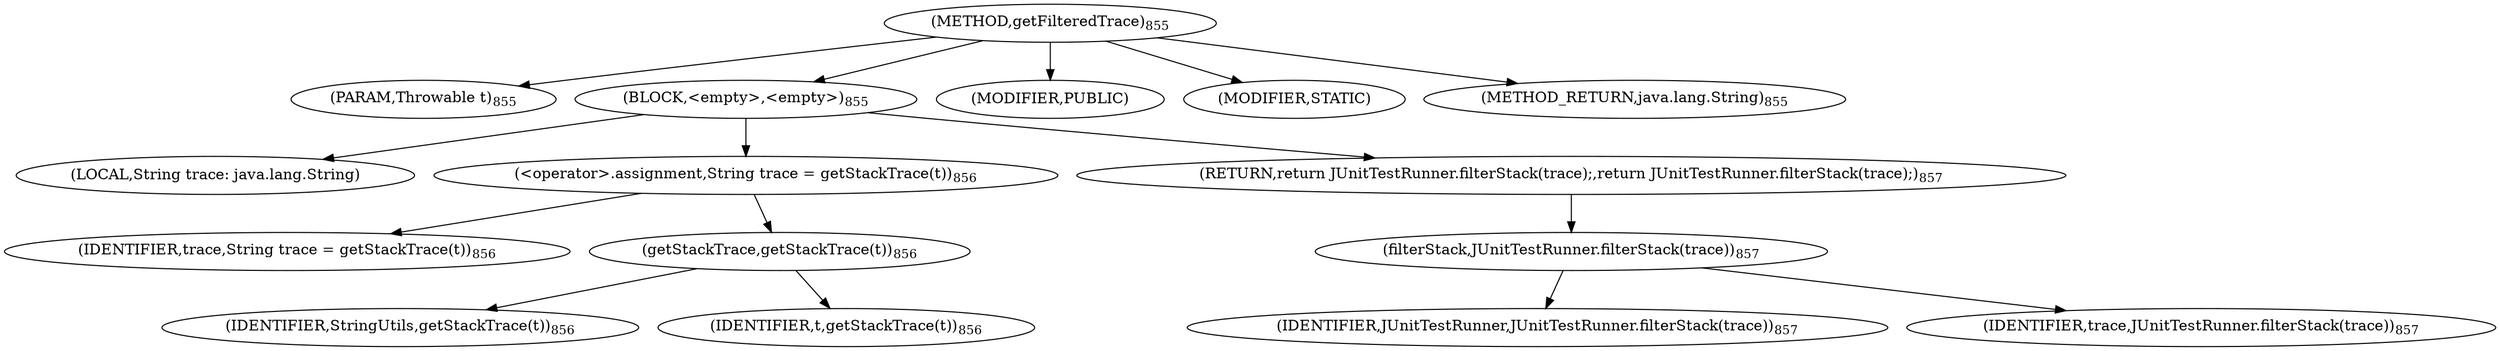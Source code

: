digraph "getFilteredTrace" {  
"2006" [label = <(METHOD,getFilteredTrace)<SUB>855</SUB>> ]
"2007" [label = <(PARAM,Throwable t)<SUB>855</SUB>> ]
"2008" [label = <(BLOCK,&lt;empty&gt;,&lt;empty&gt;)<SUB>855</SUB>> ]
"2009" [label = <(LOCAL,String trace: java.lang.String)> ]
"2010" [label = <(&lt;operator&gt;.assignment,String trace = getStackTrace(t))<SUB>856</SUB>> ]
"2011" [label = <(IDENTIFIER,trace,String trace = getStackTrace(t))<SUB>856</SUB>> ]
"2012" [label = <(getStackTrace,getStackTrace(t))<SUB>856</SUB>> ]
"2013" [label = <(IDENTIFIER,StringUtils,getStackTrace(t))<SUB>856</SUB>> ]
"2014" [label = <(IDENTIFIER,t,getStackTrace(t))<SUB>856</SUB>> ]
"2015" [label = <(RETURN,return JUnitTestRunner.filterStack(trace);,return JUnitTestRunner.filterStack(trace);)<SUB>857</SUB>> ]
"2016" [label = <(filterStack,JUnitTestRunner.filterStack(trace))<SUB>857</SUB>> ]
"2017" [label = <(IDENTIFIER,JUnitTestRunner,JUnitTestRunner.filterStack(trace))<SUB>857</SUB>> ]
"2018" [label = <(IDENTIFIER,trace,JUnitTestRunner.filterStack(trace))<SUB>857</SUB>> ]
"2019" [label = <(MODIFIER,PUBLIC)> ]
"2020" [label = <(MODIFIER,STATIC)> ]
"2021" [label = <(METHOD_RETURN,java.lang.String)<SUB>855</SUB>> ]
  "2006" -> "2007" 
  "2006" -> "2008" 
  "2006" -> "2019" 
  "2006" -> "2020" 
  "2006" -> "2021" 
  "2008" -> "2009" 
  "2008" -> "2010" 
  "2008" -> "2015" 
  "2010" -> "2011" 
  "2010" -> "2012" 
  "2012" -> "2013" 
  "2012" -> "2014" 
  "2015" -> "2016" 
  "2016" -> "2017" 
  "2016" -> "2018" 
}
